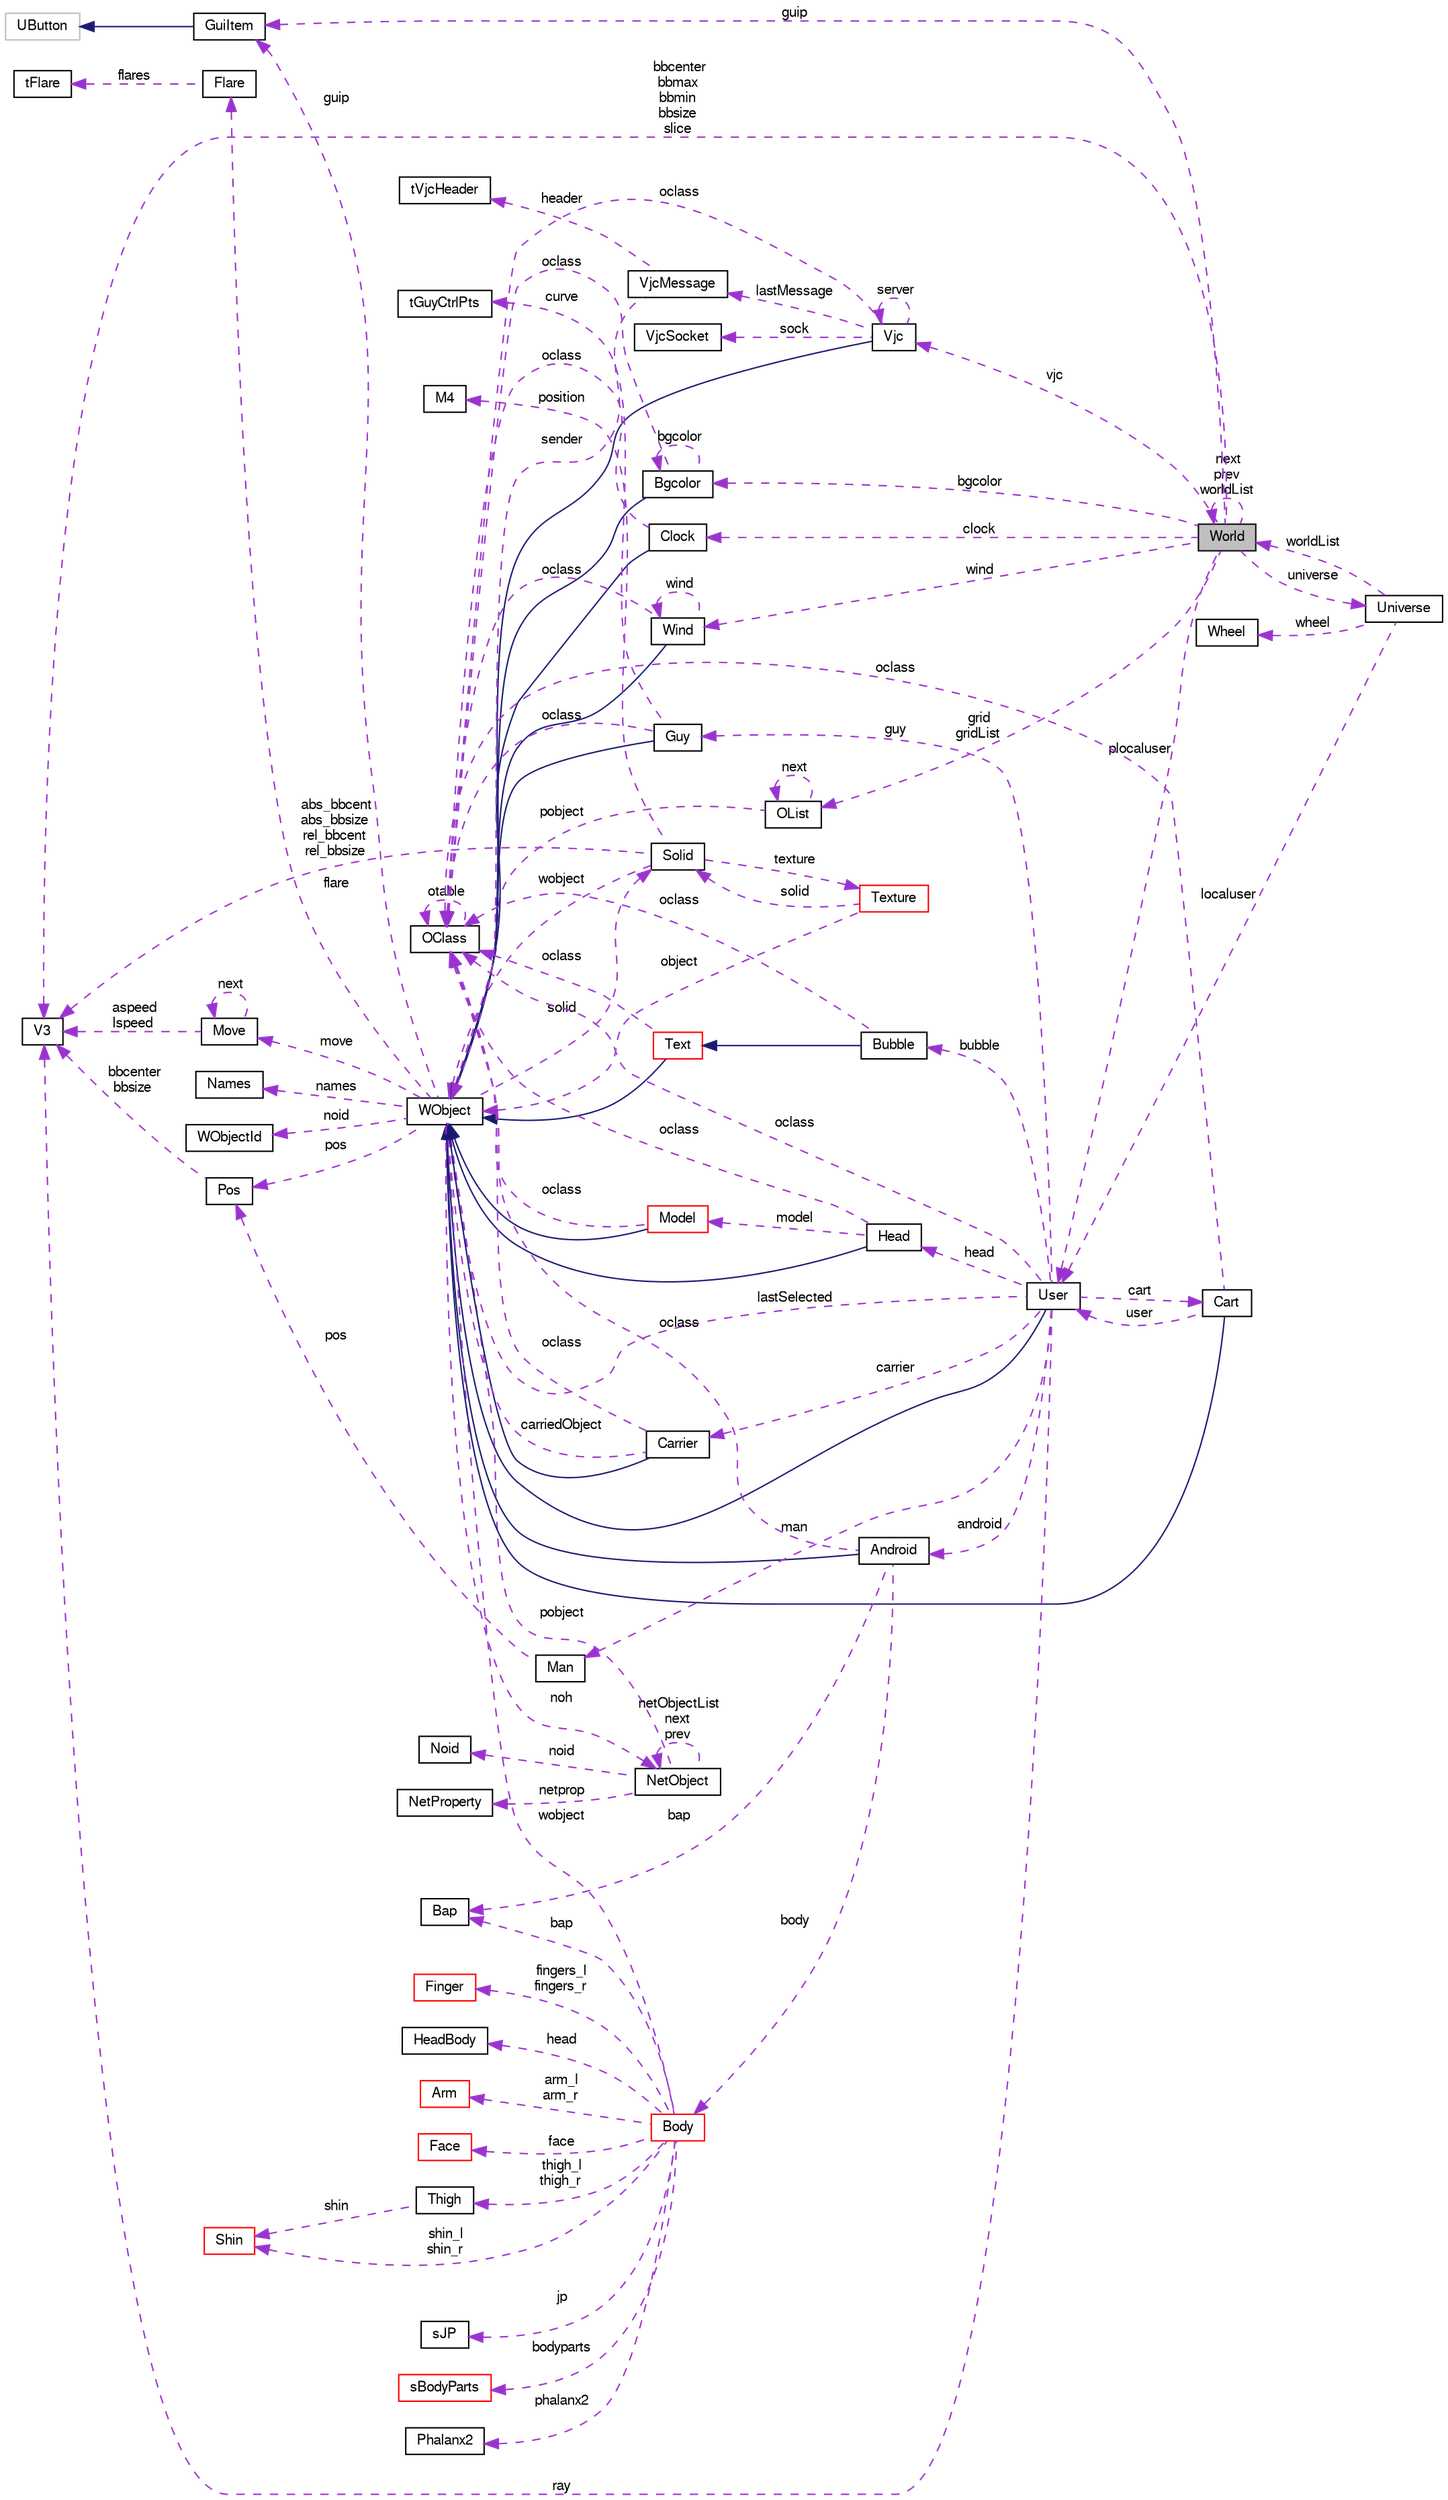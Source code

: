 digraph "World"
{
 // LATEX_PDF_SIZE
  bgcolor="transparent";
  edge [fontname="FreeSans",fontsize="10",labelfontname="FreeSans",labelfontsize="10"];
  node [fontname="FreeSans",fontsize="10",shape=record];
  rankdir="LR";
  Node1 [label="World",height=0.2,width=0.4,color="black", fillcolor="grey75", style="filled", fontcolor="black",tooltip="World class."];
  Node2 -> Node1 [dir="back",color="darkorchid3",fontsize="10",style="dashed",label=" universe" ,fontname="FreeSans"];
  Node2 [label="Universe",height=0.2,width=0.4,color="black",URL="$a01476.html",tooltip="Universe class."];
  Node3 -> Node2 [dir="back",color="darkorchid3",fontsize="10",style="dashed",label=" wheel" ,fontname="FreeSans"];
  Node3 [label="Wheel",height=0.2,width=0.4,color="black",URL="$a02272.html",tooltip="Wheel class."];
  Node4 -> Node2 [dir="back",color="darkorchid3",fontsize="10",style="dashed",label=" localuser" ,fontname="FreeSans"];
  Node4 [label="User",height=0.2,width=0.4,color="black",URL="$a02016.html",tooltip="User class."];
  Node5 -> Node4 [dir="back",color="midnightblue",fontsize="10",style="solid",fontname="FreeSans"];
  Node5 [label="WObject",height=0.2,width=0.4,color="black",URL="$a02108.html",tooltip="WObject Class."];
  Node6 -> Node5 [dir="back",color="darkorchid3",fontsize="10",style="dashed",label=" move" ,fontname="FreeSans"];
  Node6 [label="Move",height=0.2,width=0.4,color="black",URL="$a02104.html",tooltip="Move struct."];
  Node6 -> Node6 [dir="back",color="darkorchid3",fontsize="10",style="dashed",label=" next" ,fontname="FreeSans"];
  Node7 -> Node6 [dir="back",color="darkorchid3",fontsize="10",style="dashed",label=" aspeed\nlspeed" ,fontname="FreeSans"];
  Node7 [label="V3",height=0.2,width=0.4,color="black",URL="$a01436.html",tooltip=" "];
  Node8 -> Node5 [dir="back",color="darkorchid3",fontsize="10",style="dashed",label=" names" ,fontname="FreeSans"];
  Node8 [label="Names",height=0.2,width=0.4,color="black",URL="$a02096.html",tooltip="Names struct."];
  Node9 -> Node5 [dir="back",color="darkorchid3",fontsize="10",style="dashed",label=" noid" ,fontname="FreeSans"];
  Node9 [label="WObjectId",height=0.2,width=0.4,color="black",URL="$a02092.html",tooltip="WObjectId Class."];
  Node10 -> Node5 [dir="back",color="darkorchid3",fontsize="10",style="dashed",label=" noh" ,fontname="FreeSans"];
  Node10 [label="NetObject",height=0.2,width=0.4,color="black",URL="$a02116.html",tooltip="NetObject class."];
  Node10 -> Node10 [dir="back",color="darkorchid3",fontsize="10",style="dashed",label=" netObjectList\nnext\nprev" ,fontname="FreeSans"];
  Node11 -> Node10 [dir="back",color="darkorchid3",fontsize="10",style="dashed",label=" netprop" ,fontname="FreeSans"];
  Node11 [label="NetProperty",height=0.2,width=0.4,color="black",URL="$a02120.html",tooltip="NetProperty class."];
  Node12 -> Node10 [dir="back",color="darkorchid3",fontsize="10",style="dashed",label=" noid" ,fontname="FreeSans"];
  Node12 [label="Noid",height=0.2,width=0.4,color="black",URL="$a02124.html",tooltip="Noid class."];
  Node5 -> Node10 [dir="back",color="darkorchid3",fontsize="10",style="dashed",label=" pobject" ,fontname="FreeSans"];
  Node13 -> Node5 [dir="back",color="darkorchid3",fontsize="10",style="dashed",label=" solid" ,fontname="FreeSans"];
  Node13 [label="Solid",height=0.2,width=0.4,color="black",URL="$a02252.html",tooltip="Solid class."];
  Node14 -> Node13 [dir="back",color="darkorchid3",fontsize="10",style="dashed",label=" texture" ,fontname="FreeSans"];
  Node14 [label="Texture",height=0.2,width=0.4,color="red",URL="$a02332.html",tooltip="Texture class describes a texture entry in the memory cache."];
  Node13 -> Node14 [dir="back",color="darkorchid3",fontsize="10",style="dashed",label=" solid" ,fontname="FreeSans"];
  Node5 -> Node14 [dir="back",color="darkorchid3",fontsize="10",style="dashed",label=" object" ,fontname="FreeSans"];
  Node17 -> Node13 [dir="back",color="darkorchid3",fontsize="10",style="dashed",label=" position" ,fontname="FreeSans"];
  Node17 [label="M4",height=0.2,width=0.4,color="black",URL="$a01428.html",tooltip=" "];
  Node7 -> Node13 [dir="back",color="darkorchid3",fontsize="10",style="dashed",label=" abs_bbcent\nabs_bbsize\nrel_bbcent\nrel_bbsize" ,fontname="FreeSans"];
  Node5 -> Node13 [dir="back",color="darkorchid3",fontsize="10",style="dashed",label=" wobject" ,fontname="FreeSans"];
  Node18 -> Node5 [dir="back",color="darkorchid3",fontsize="10",style="dashed",label=" guip" ,fontname="FreeSans"];
  Node18 [label="GuiItem",height=0.2,width=0.4,color="black",URL="$a01572.html",tooltip="GuiItem Class."];
  Node19 -> Node18 [dir="back",color="midnightblue",fontsize="10",style="solid",fontname="FreeSans"];
  Node19 [label="UButton",height=0.2,width=0.4,color="grey75",tooltip=" "];
  Node20 -> Node5 [dir="back",color="darkorchid3",fontsize="10",style="dashed",label=" flare" ,fontname="FreeSans"];
  Node20 [label="Flare",height=0.2,width=0.4,color="black",URL="$a02224.html",tooltip="Flare class."];
  Node21 -> Node20 [dir="back",color="darkorchid3",fontsize="10",style="dashed",label=" flares" ,fontname="FreeSans"];
  Node21 [label="tFlare",height=0.2,width=0.4,color="black",URL="$a02220.html",tooltip=" "];
  Node22 -> Node5 [dir="back",color="darkorchid3",fontsize="10",style="dashed",label=" pos" ,fontname="FreeSans"];
  Node22 [label="Pos",height=0.2,width=0.4,color="black",URL="$a02100.html",tooltip="Pos struct."];
  Node7 -> Node22 [dir="back",color="darkorchid3",fontsize="10",style="dashed",label=" bbcenter\nbbsize" ,fontname="FreeSans"];
  Node23 -> Node4 [dir="back",color="darkorchid3",fontsize="10",style="dashed",label=" android" ,fontname="FreeSans"];
  Node23 [label="Android",height=0.2,width=0.4,color="black",URL="$a01596.html",tooltip="Android class."];
  Node5 -> Node23 [dir="back",color="midnightblue",fontsize="10",style="solid",fontname="FreeSans"];
  Node24 -> Node23 [dir="back",color="darkorchid3",fontsize="10",style="dashed",label=" oclass" ,fontname="FreeSans"];
  Node24 [label="OClass",height=0.2,width=0.4,color="black",URL="$a01892.html",tooltip="OClass Class."];
  Node24 -> Node24 [dir="back",color="darkorchid3",fontsize="10",style="dashed",label=" otable" ,fontname="FreeSans"];
  Node25 -> Node23 [dir="back",color="darkorchid3",fontsize="10",style="dashed",label=" bap" ,fontname="FreeSans"];
  Node25 [label="Bap",height=0.2,width=0.4,color="black",URL="$a02396.html",tooltip="Bap class Body Animator Parameter."];
  Node26 -> Node23 [dir="back",color="darkorchid3",fontsize="10",style="dashed",label=" body" ,fontname="FreeSans"];
  Node26 [label="Body",height=0.2,width=0.4,color="red",URL="$a02464.html",tooltip="Body class."];
  Node27 -> Node26 [dir="back",color="darkorchid3",fontsize="10",style="dashed",label=" thigh_l\nthigh_r" ,fontname="FreeSans"];
  Node27 [label="Thigh",height=0.2,width=0.4,color="black",URL="$a02444.html",tooltip="Thigh class // Hip."];
  Node28 -> Node27 [dir="back",color="darkorchid3",fontsize="10",style="dashed",label=" shin" ,fontname="FreeSans"];
  Node28 [label="Shin",height=0.2,width=0.4,color="red",URL="$a02440.html",tooltip="Shin class // Knee."];
  Node30 -> Node26 [dir="back",color="darkorchid3",fontsize="10",style="dashed",label=" jp" ,fontname="FreeSans"];
  Node30 [label="sJP",height=0.2,width=0.4,color="black",URL="$a02460.html",tooltip="Joint-Points structure."];
  Node31 -> Node26 [dir="back",color="darkorchid3",fontsize="10",style="dashed",label=" bodyparts" ,fontname="FreeSans"];
  Node31 [label="sBodyParts",height=0.2,width=0.4,color="red",URL="$a02452.html",tooltip="Body-Parts structure."];
  Node35 -> Node26 [dir="back",color="darkorchid3",fontsize="10",style="dashed",label=" phalanx2" ,fontname="FreeSans"];
  Node35 [label="Phalanx2",height=0.2,width=0.4,color="black",URL="$a02400.html",tooltip="Phalanx2 class."];
  Node36 -> Node26 [dir="back",color="darkorchid3",fontsize="10",style="dashed",label=" fingers_l\nfingers_r" ,fontname="FreeSans"];
  Node36 [label="Finger",height=0.2,width=0.4,color="red",URL="$a02408.html",tooltip="Finger class."];
  Node38 -> Node26 [dir="back",color="darkorchid3",fontsize="10",style="dashed",label=" head" ,fontname="FreeSans"];
  Node38 [label="HeadBody",height=0.2,width=0.4,color="black",URL="$a02428.html",tooltip="HeadBody class."];
  Node39 -> Node26 [dir="back",color="darkorchid3",fontsize="10",style="dashed",label=" arm_l\narm_r" ,fontname="FreeSans"];
  Node39 [label="Arm",height=0.2,width=0.4,color="red",URL="$a02420.html",tooltip="Arm class."];
  Node28 -> Node26 [dir="back",color="darkorchid3",fontsize="10",style="dashed",label=" shin_l\nshin_r" ,fontname="FreeSans"];
  Node42 -> Node26 [dir="back",color="darkorchid3",fontsize="10",style="dashed",label=" face" ,fontname="FreeSans"];
  Node42 [label="Face",height=0.2,width=0.4,color="red",URL="$a02592.html",tooltip="Face class."];
  Node25 -> Node26 [dir="back",color="darkorchid3",fontsize="10",style="dashed",label=" bap" ,fontname="FreeSans"];
  Node5 -> Node26 [dir="back",color="darkorchid3",fontsize="10",style="dashed",label=" wobject" ,fontname="FreeSans"];
  Node66 -> Node4 [dir="back",color="darkorchid3",fontsize="10",style="dashed",label=" man" ,fontname="FreeSans"];
  Node66 [label="Man",height=0.2,width=0.4,color="black",URL="$a02612.html",tooltip="Man model."];
  Node22 -> Node66 [dir="back",color="darkorchid3",fontsize="10",style="dashed",label=" pos" ,fontname="FreeSans"];
  Node67 -> Node4 [dir="back",color="darkorchid3",fontsize="10",style="dashed",label=" guy" ,fontname="FreeSans"];
  Node67 [label="Guy",height=0.2,width=0.4,color="black",URL="$a01764.html",tooltip="Guy class."];
  Node5 -> Node67 [dir="back",color="midnightblue",fontsize="10",style="solid",fontname="FreeSans"];
  Node68 -> Node67 [dir="back",color="darkorchid3",fontsize="10",style="dashed",label=" curve" ,fontname="FreeSans"];
  Node68 [label="tGuyCtrlPts",height=0.2,width=0.4,color="black",URL="$a01760.html",tooltip=" "];
  Node24 -> Node67 [dir="back",color="darkorchid3",fontsize="10",style="dashed",label=" oclass" ,fontname="FreeSans"];
  Node69 -> Node4 [dir="back",color="darkorchid3",fontsize="10",style="dashed",label=" bubble" ,fontname="FreeSans"];
  Node69 [label="Bubble",height=0.2,width=0.4,color="black",URL="$a01632.html",tooltip="Bubble class."];
  Node70 -> Node69 [dir="back",color="midnightblue",fontsize="10",style="solid",fontname="FreeSans"];
  Node70 [label="Text",height=0.2,width=0.4,color="red",URL="$a01988.html",tooltip="Text class."];
  Node5 -> Node70 [dir="back",color="midnightblue",fontsize="10",style="solid",fontname="FreeSans"];
  Node24 -> Node70 [dir="back",color="darkorchid3",fontsize="10",style="dashed",label=" oclass" ,fontname="FreeSans"];
  Node24 -> Node69 [dir="back",color="darkorchid3",fontsize="10",style="dashed",label=" oclass" ,fontname="FreeSans"];
  Node24 -> Node4 [dir="back",color="darkorchid3",fontsize="10",style="dashed",label=" oclass" ,fontname="FreeSans"];
  Node75 -> Node4 [dir="back",color="darkorchid3",fontsize="10",style="dashed",label=" carrier" ,fontname="FreeSans"];
  Node75 [label="Carrier",height=0.2,width=0.4,color="black",URL="$a01648.html",tooltip="Carrier class."];
  Node5 -> Node75 [dir="back",color="midnightblue",fontsize="10",style="solid",fontname="FreeSans"];
  Node24 -> Node75 [dir="back",color="darkorchid3",fontsize="10",style="dashed",label=" oclass" ,fontname="FreeSans"];
  Node5 -> Node75 [dir="back",color="darkorchid3",fontsize="10",style="dashed",label=" carriedObject" ,fontname="FreeSans"];
  Node76 -> Node4 [dir="back",color="darkorchid3",fontsize="10",style="dashed",label=" cart" ,fontname="FreeSans"];
  Node76 [label="Cart",height=0.2,width=0.4,color="black",URL="$a01652.html",tooltip="Cart class."];
  Node5 -> Node76 [dir="back",color="midnightblue",fontsize="10",style="solid",fontname="FreeSans"];
  Node4 -> Node76 [dir="back",color="darkorchid3",fontsize="10",style="dashed",label=" user" ,fontname="FreeSans"];
  Node24 -> Node76 [dir="back",color="darkorchid3",fontsize="10",style="dashed",label=" oclass" ,fontname="FreeSans"];
  Node77 -> Node4 [dir="back",color="darkorchid3",fontsize="10",style="dashed",label=" head" ,fontname="FreeSans"];
  Node77 [label="Head",height=0.2,width=0.4,color="black",URL="$a01832.html",tooltip="Head class."];
  Node5 -> Node77 [dir="back",color="midnightblue",fontsize="10",style="solid",fontname="FreeSans"];
  Node78 -> Node77 [dir="back",color="darkorchid3",fontsize="10",style="dashed",label=" model" ,fontname="FreeSans"];
  Node78 [label="Model",height=0.2,width=0.4,color="red",URL="$a01876.html",tooltip="Model class."];
  Node5 -> Node78 [dir="back",color="midnightblue",fontsize="10",style="solid",fontname="FreeSans"];
  Node24 -> Node78 [dir="back",color="darkorchid3",fontsize="10",style="dashed",label=" oclass" ,fontname="FreeSans"];
  Node24 -> Node77 [dir="back",color="darkorchid3",fontsize="10",style="dashed",label=" oclass" ,fontname="FreeSans"];
  Node7 -> Node4 [dir="back",color="darkorchid3",fontsize="10",style="dashed",label=" ray" ,fontname="FreeSans"];
  Node5 -> Node4 [dir="back",color="darkorchid3",fontsize="10",style="dashed",label=" lastSelected" ,fontname="FreeSans"];
  Node1 -> Node2 [dir="back",color="darkorchid3",fontsize="10",style="dashed",label=" worldList" ,fontname="FreeSans"];
  Node116 -> Node1 [dir="back",color="darkorchid3",fontsize="10",style="dashed",label=" bgcolor" ,fontname="FreeSans"];
  Node116 [label="Bgcolor",height=0.2,width=0.4,color="black",URL="$a01620.html",tooltip="Bgcolor class."];
  Node5 -> Node116 [dir="back",color="midnightblue",fontsize="10",style="solid",fontname="FreeSans"];
  Node116 -> Node116 [dir="back",color="darkorchid3",fontsize="10",style="dashed",label=" bgcolor" ,fontname="FreeSans"];
  Node24 -> Node116 [dir="back",color="darkorchid3",fontsize="10",style="dashed",label=" oclass" ,fontname="FreeSans"];
  Node117 -> Node1 [dir="back",color="darkorchid3",fontsize="10",style="dashed",label=" grid\ngridList" ,fontname="FreeSans"];
  Node117 [label="OList",height=0.2,width=0.4,color="black",URL="$a01896.html",tooltip="OList Class."];
  Node117 -> Node117 [dir="back",color="darkorchid3",fontsize="10",style="dashed",label=" next" ,fontname="FreeSans"];
  Node5 -> Node117 [dir="back",color="darkorchid3",fontsize="10",style="dashed",label=" pobject" ,fontname="FreeSans"];
  Node118 -> Node1 [dir="back",color="darkorchid3",fontsize="10",style="dashed",label=" wind" ,fontname="FreeSans"];
  Node118 [label="Wind",height=0.2,width=0.4,color="black",URL="$a02080.html",tooltip="Wind class."];
  Node5 -> Node118 [dir="back",color="midnightblue",fontsize="10",style="solid",fontname="FreeSans"];
  Node118 -> Node118 [dir="back",color="darkorchid3",fontsize="10",style="dashed",label=" wind" ,fontname="FreeSans"];
  Node24 -> Node118 [dir="back",color="darkorchid3",fontsize="10",style="dashed",label=" oclass" ,fontname="FreeSans"];
  Node18 -> Node1 [dir="back",color="darkorchid3",fontsize="10",style="dashed",label=" guip" ,fontname="FreeSans"];
  Node4 -> Node1 [dir="back",color="darkorchid3",fontsize="10",style="dashed",label=" plocaluser" ,fontname="FreeSans"];
  Node119 -> Node1 [dir="back",color="darkorchid3",fontsize="10",style="dashed",label=" clock" ,fontname="FreeSans"];
  Node119 [label="Clock",height=0.2,width=0.4,color="black",URL="$a01664.html",tooltip="Clock class."];
  Node5 -> Node119 [dir="back",color="midnightblue",fontsize="10",style="solid",fontname="FreeSans"];
  Node24 -> Node119 [dir="back",color="darkorchid3",fontsize="10",style="dashed",label=" oclass" ,fontname="FreeSans"];
  Node120 -> Node1 [dir="back",color="darkorchid3",fontsize="10",style="dashed",label=" vjc" ,fontname="FreeSans"];
  Node120 [label="Vjc",height=0.2,width=0.4,color="black",URL="$a02036.html",tooltip="Vjc class."];
  Node5 -> Node120 [dir="back",color="midnightblue",fontsize="10",style="solid",fontname="FreeSans"];
  Node121 -> Node120 [dir="back",color="darkorchid3",fontsize="10",style="dashed",label=" lastMessage" ,fontname="FreeSans"];
  Node121 [label="VjcMessage",height=0.2,width=0.4,color="black",URL="$a02032.html",tooltip="VjcMessage class."];
  Node122 -> Node121 [dir="back",color="darkorchid3",fontsize="10",style="dashed",label=" header" ,fontname="FreeSans"];
  Node122 [label="tVjcHeader",height=0.2,width=0.4,color="black",URL="$a02028.html",tooltip=" "];
  Node5 -> Node121 [dir="back",color="darkorchid3",fontsize="10",style="dashed",label=" sender" ,fontname="FreeSans"];
  Node120 -> Node120 [dir="back",color="darkorchid3",fontsize="10",style="dashed",label=" server" ,fontname="FreeSans"];
  Node123 -> Node120 [dir="back",color="darkorchid3",fontsize="10",style="dashed",label=" sock" ,fontname="FreeSans"];
  Node123 [label="VjcSocket",height=0.2,width=0.4,color="black",URL="$a02024.html",tooltip="VjcSocket class in-out socket holder."];
  Node24 -> Node120 [dir="back",color="darkorchid3",fontsize="10",style="dashed",label=" oclass" ,fontname="FreeSans"];
  Node1 -> Node1 [dir="back",color="darkorchid3",fontsize="10",style="dashed",label=" next\nprev\nworldList" ,fontname="FreeSans"];
  Node7 -> Node1 [dir="back",color="darkorchid3",fontsize="10",style="dashed",label=" bbcenter\nbbmax\nbbmin\nbbsize\nslice" ,fontname="FreeSans"];
}
